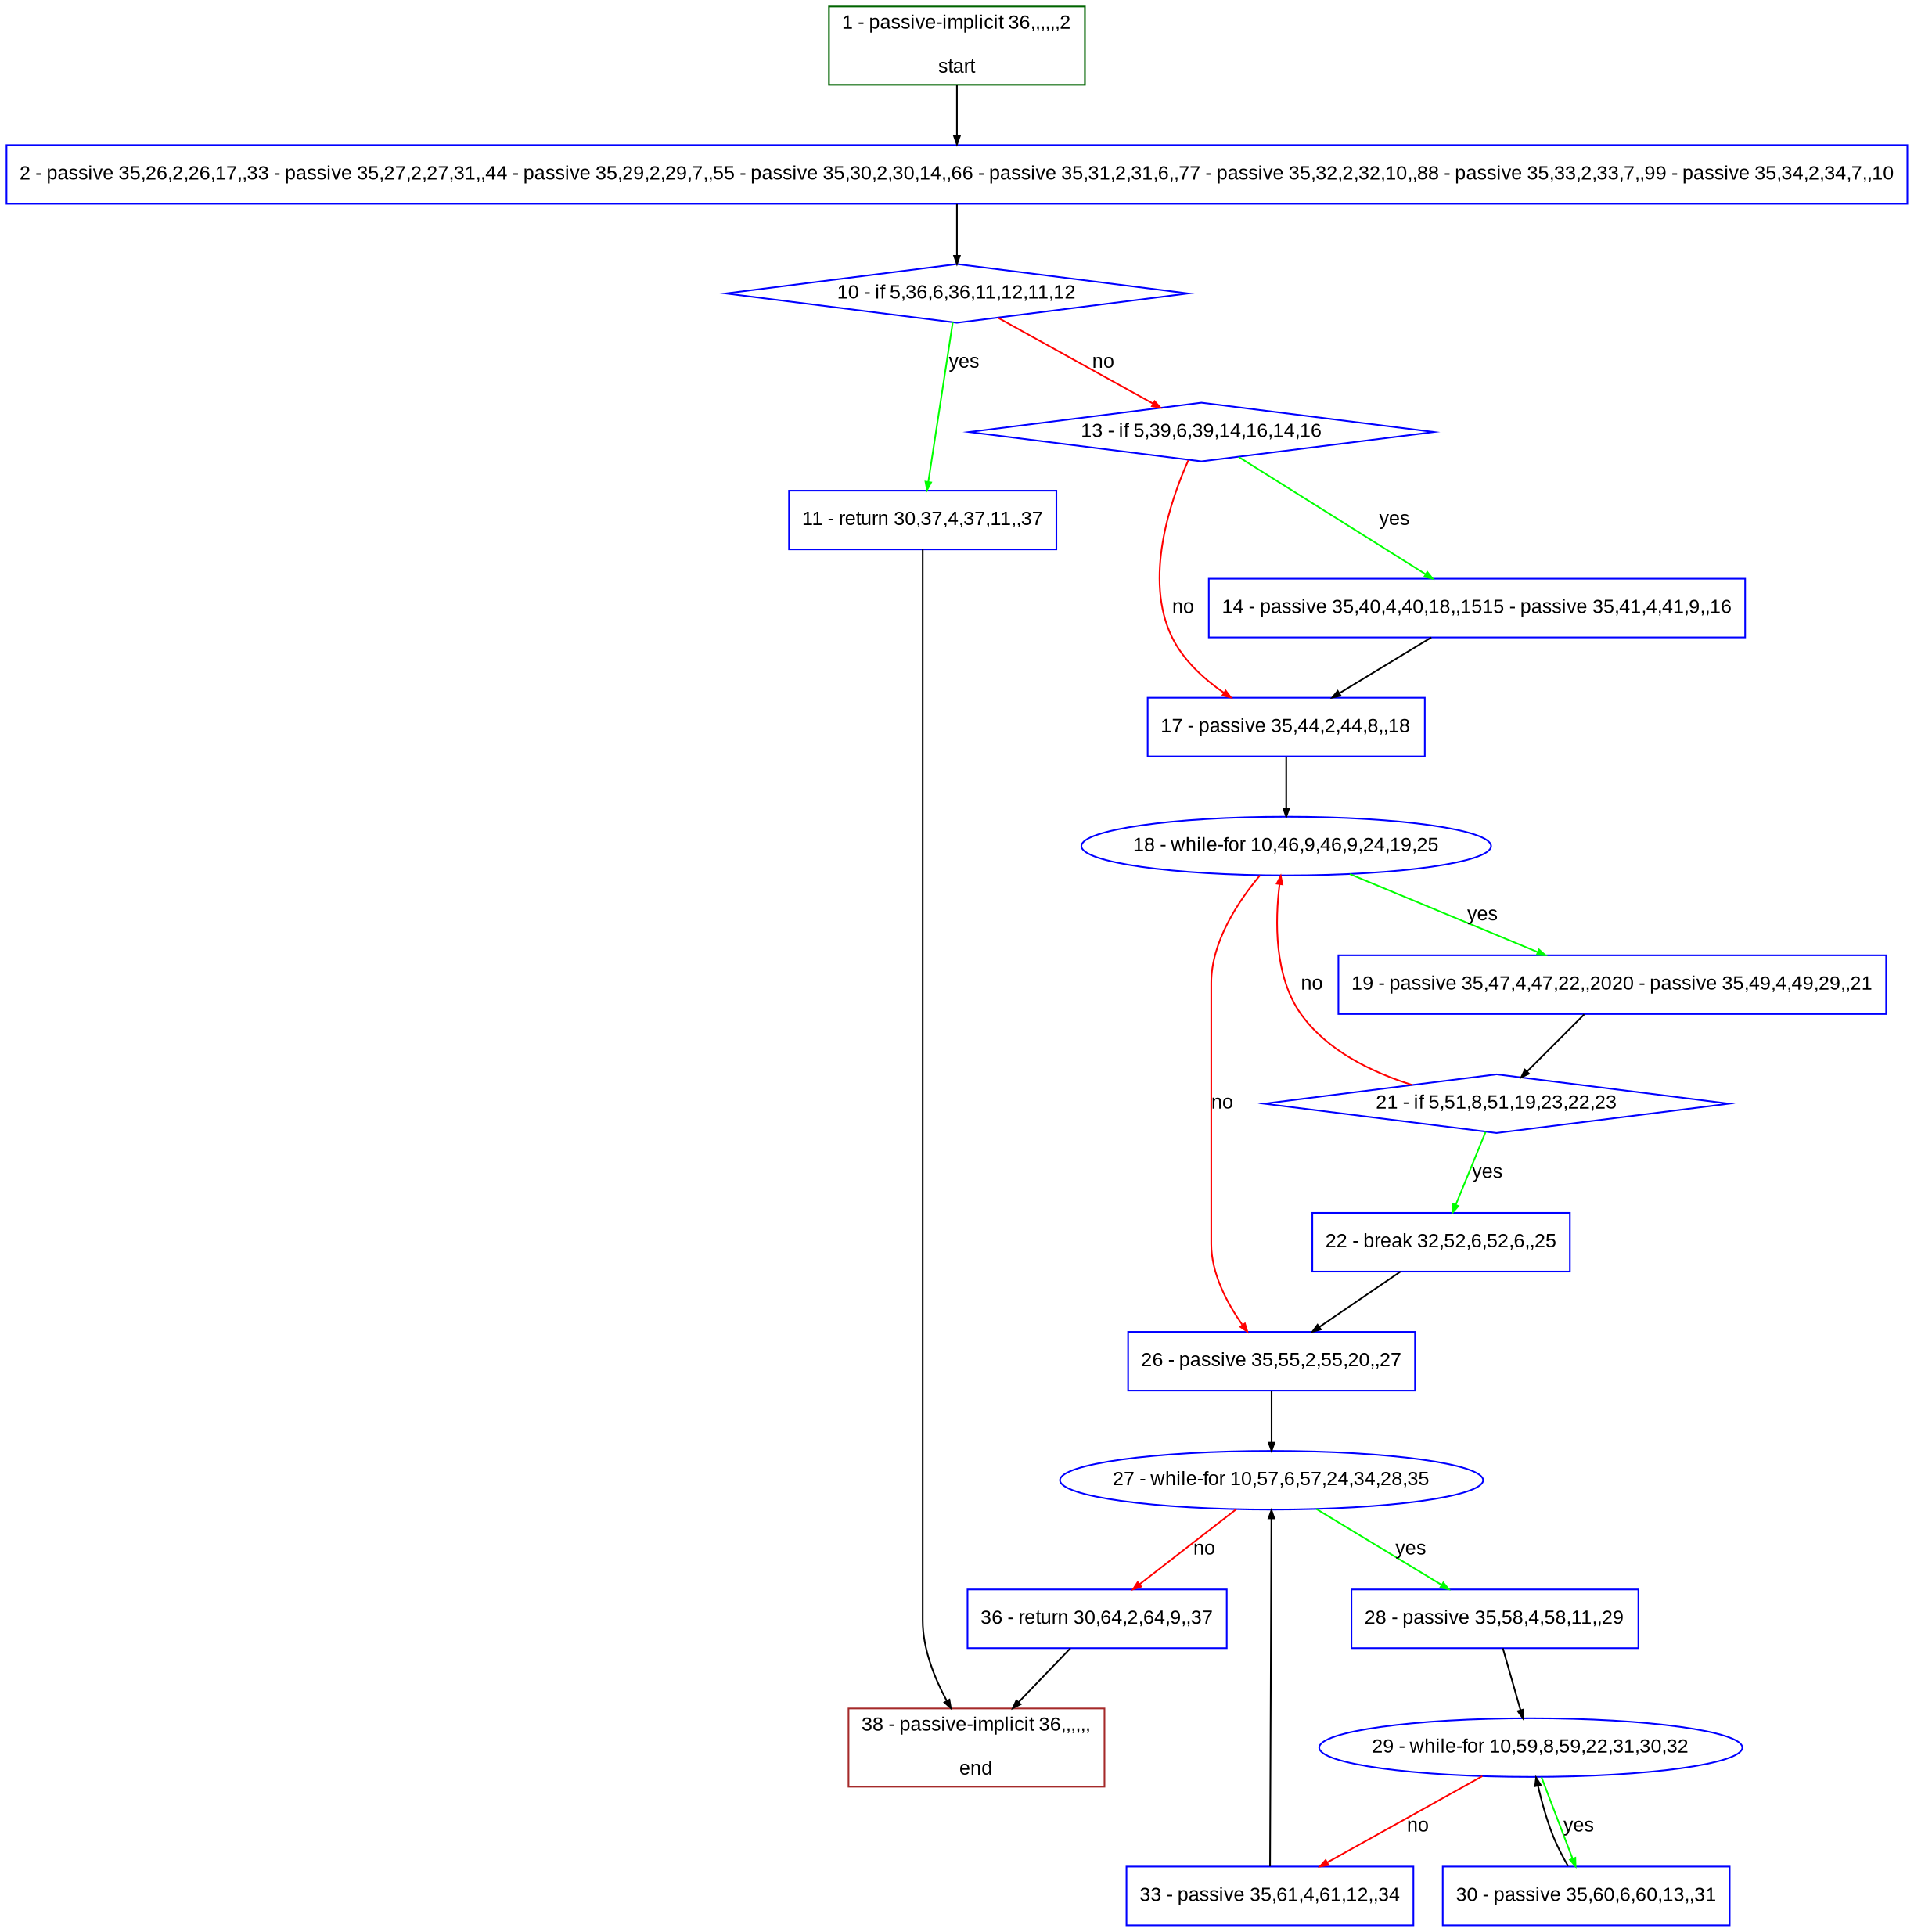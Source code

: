 digraph "" {
  graph [bgcolor="white", fillcolor="#FFFFCC", pack="true", packmode="clust", fontname="Arial", label="", fontsize="12", compound="true", style="rounded,filled"];
  node [node_initialized="no", fillcolor="white", fontname="Arial", label="", color="grey", fontsize="12", fixedsize="false", compound="true", shape="rectangle", style="filled"];
  edge [arrowtail="none", lhead="", fontcolor="black", fontname="Arial", label="", color="black", fontsize="12", arrowhead="normal", arrowsize="0.5", compound="true", ltail="", dir="forward"];
  __N1 [fillcolor="#ffffff", label="2 - passive 35,26,2,26,17,,33 - passive 35,27,2,27,31,,44 - passive 35,29,2,29,7,,55 - passive 35,30,2,30,14,,66 - passive 35,31,2,31,6,,77 - passive 35,32,2,32,10,,88 - passive 35,33,2,33,7,,99 - passive 35,34,2,34,7,,10", color="#0000ff", shape="box", style="filled"];
  __N2 [fillcolor="#ffffff", label="1 - passive-implicit 36,,,,,,2\n\nstart", color="#006400", shape="box", style="filled"];
  __N3 [fillcolor="#ffffff", label="10 - if 5,36,6,36,11,12,11,12", color="#0000ff", shape="diamond", style="filled"];
  __N4 [fillcolor="#ffffff", label="11 - return 30,37,4,37,11,,37", color="#0000ff", shape="box", style="filled"];
  __N5 [fillcolor="#ffffff", label="13 - if 5,39,6,39,14,16,14,16", color="#0000ff", shape="diamond", style="filled"];
  __N6 [fillcolor="#ffffff", label="38 - passive-implicit 36,,,,,,\n\nend", color="#a52a2a", shape="box", style="filled"];
  __N7 [fillcolor="#ffffff", label="14 - passive 35,40,4,40,18,,1515 - passive 35,41,4,41,9,,16", color="#0000ff", shape="box", style="filled"];
  __N8 [fillcolor="#ffffff", label="17 - passive 35,44,2,44,8,,18", color="#0000ff", shape="box", style="filled"];
  __N9 [fillcolor="#ffffff", label="18 - while-for 10,46,9,46,9,24,19,25", color="#0000ff", shape="oval", style="filled"];
  __N10 [fillcolor="#ffffff", label="19 - passive 35,47,4,47,22,,2020 - passive 35,49,4,49,29,,21", color="#0000ff", shape="box", style="filled"];
  __N11 [fillcolor="#ffffff", label="26 - passive 35,55,2,55,20,,27", color="#0000ff", shape="box", style="filled"];
  __N12 [fillcolor="#ffffff", label="21 - if 5,51,8,51,19,23,22,23", color="#0000ff", shape="diamond", style="filled"];
  __N13 [fillcolor="#ffffff", label="22 - break 32,52,6,52,6,,25", color="#0000ff", shape="box", style="filled"];
  __N14 [fillcolor="#ffffff", label="27 - while-for 10,57,6,57,24,34,28,35", color="#0000ff", shape="oval", style="filled"];
  __N15 [fillcolor="#ffffff", label="28 - passive 35,58,4,58,11,,29", color="#0000ff", shape="box", style="filled"];
  __N16 [fillcolor="#ffffff", label="36 - return 30,64,2,64,9,,37", color="#0000ff", shape="box", style="filled"];
  __N17 [fillcolor="#ffffff", label="29 - while-for 10,59,8,59,22,31,30,32", color="#0000ff", shape="oval", style="filled"];
  __N18 [fillcolor="#ffffff", label="30 - passive 35,60,6,60,13,,31", color="#0000ff", shape="box", style="filled"];
  __N19 [fillcolor="#ffffff", label="33 - passive 35,61,4,61,12,,34", color="#0000ff", shape="box", style="filled"];
  __N2 -> __N1 [arrowtail="none", color="#000000", label="", arrowhead="normal", dir="forward"];
  __N1 -> __N3 [arrowtail="none", color="#000000", label="", arrowhead="normal", dir="forward"];
  __N3 -> __N4 [arrowtail="none", color="#00ff00", label="yes", arrowhead="normal", dir="forward"];
  __N3 -> __N5 [arrowtail="none", color="#ff0000", label="no", arrowhead="normal", dir="forward"];
  __N4 -> __N6 [arrowtail="none", color="#000000", label="", arrowhead="normal", dir="forward"];
  __N5 -> __N7 [arrowtail="none", color="#00ff00", label="yes", arrowhead="normal", dir="forward"];
  __N5 -> __N8 [arrowtail="none", color="#ff0000", label="no", arrowhead="normal", dir="forward"];
  __N7 -> __N8 [arrowtail="none", color="#000000", label="", arrowhead="normal", dir="forward"];
  __N8 -> __N9 [arrowtail="none", color="#000000", label="", arrowhead="normal", dir="forward"];
  __N9 -> __N10 [arrowtail="none", color="#00ff00", label="yes", arrowhead="normal", dir="forward"];
  __N9 -> __N11 [arrowtail="none", color="#ff0000", label="no", arrowhead="normal", dir="forward"];
  __N10 -> __N12 [arrowtail="none", color="#000000", label="", arrowhead="normal", dir="forward"];
  __N12 -> __N9 [arrowtail="none", color="#ff0000", label="no", arrowhead="normal", dir="forward"];
  __N12 -> __N13 [arrowtail="none", color="#00ff00", label="yes", arrowhead="normal", dir="forward"];
  __N13 -> __N11 [arrowtail="none", color="#000000", label="", arrowhead="normal", dir="forward"];
  __N11 -> __N14 [arrowtail="none", color="#000000", label="", arrowhead="normal", dir="forward"];
  __N14 -> __N15 [arrowtail="none", color="#00ff00", label="yes", arrowhead="normal", dir="forward"];
  __N14 -> __N16 [arrowtail="none", color="#ff0000", label="no", arrowhead="normal", dir="forward"];
  __N15 -> __N17 [arrowtail="none", color="#000000", label="", arrowhead="normal", dir="forward"];
  __N17 -> __N18 [arrowtail="none", color="#00ff00", label="yes", arrowhead="normal", dir="forward"];
  __N18 -> __N17 [arrowtail="none", color="#000000", label="", arrowhead="normal", dir="forward"];
  __N17 -> __N19 [arrowtail="none", color="#ff0000", label="no", arrowhead="normal", dir="forward"];
  __N19 -> __N14 [arrowtail="none", color="#000000", label="", arrowhead="normal", dir="forward"];
  __N16 -> __N6 [arrowtail="none", color="#000000", label="", arrowhead="normal", dir="forward"];
}
